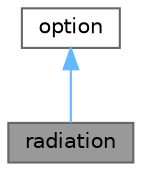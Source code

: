 digraph "radiation"
{
 // LATEX_PDF_SIZE
  bgcolor="transparent";
  edge [fontname=Helvetica,fontsize=10,labelfontname=Helvetica,labelfontsize=10];
  node [fontname=Helvetica,fontsize=10,shape=box,height=0.2,width=0.4];
  Node1 [id="Node000001",label="radiation",height=0.2,width=0.4,color="gray40", fillcolor="grey60", style="filled", fontcolor="black",tooltip="Applies radiation sources (i.e. Sh) to the energy equation for compressible flows."];
  Node2 -> Node1 [id="edge1_Node000001_Node000002",dir="back",color="steelblue1",style="solid",tooltip=" "];
  Node2 [id="Node000002",label="option",height=0.2,width=0.4,color="gray40", fillcolor="white", style="filled",URL="$classFoam_1_1fv_1_1option.html",tooltip="Base abstract class for handling finite volume options (i.e. fvOption)."];
}
